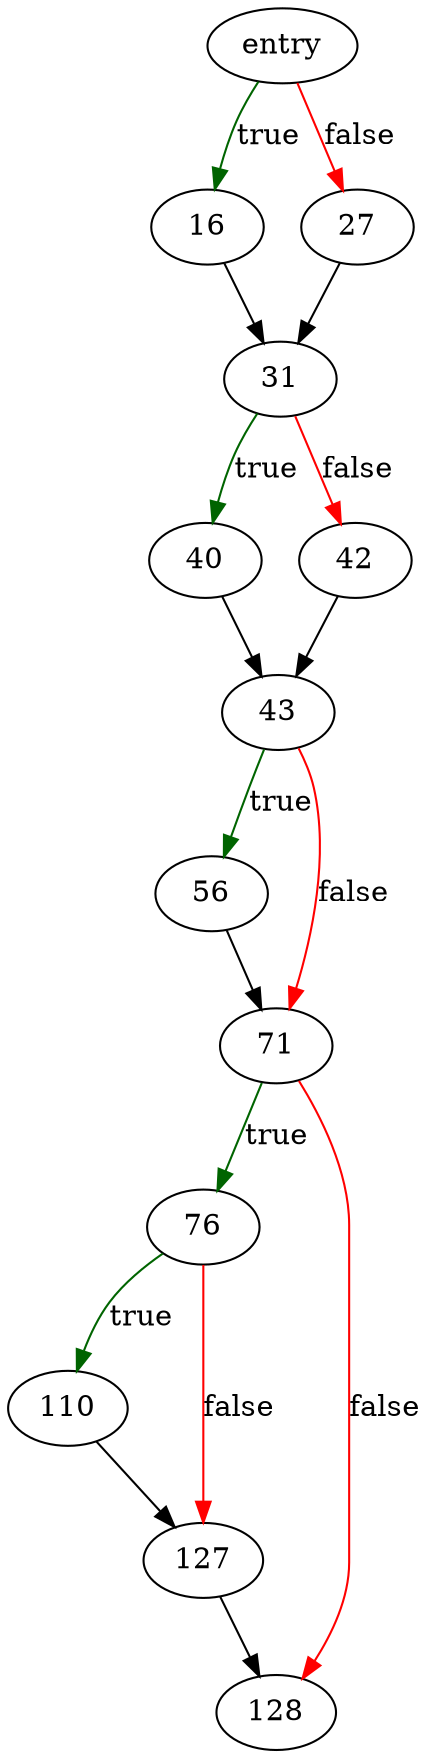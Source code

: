 digraph "allocateCursor" {
	// Node definitions.
	5 [label=entry];
	16;
	27;
	31;
	40;
	42;
	43;
	56;
	71;
	76;
	110;
	127;
	128;

	// Edge definitions.
	5 -> 16 [
		color=darkgreen
		label=true
	];
	5 -> 27 [
		color=red
		label=false
	];
	16 -> 31;
	27 -> 31;
	31 -> 40 [
		color=darkgreen
		label=true
	];
	31 -> 42 [
		color=red
		label=false
	];
	40 -> 43;
	42 -> 43;
	43 -> 56 [
		color=darkgreen
		label=true
	];
	43 -> 71 [
		color=red
		label=false
	];
	56 -> 71;
	71 -> 76 [
		color=darkgreen
		label=true
	];
	71 -> 128 [
		color=red
		label=false
	];
	76 -> 110 [
		color=darkgreen
		label=true
	];
	76 -> 127 [
		color=red
		label=false
	];
	110 -> 127;
	127 -> 128;
}